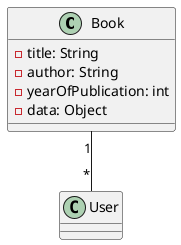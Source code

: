 @startuml
   class Book {
       - title: String
       - author: String
       - yearOfPublication: int
       - data: Object
   }
   Book "1" -- "*" User
   @enduml